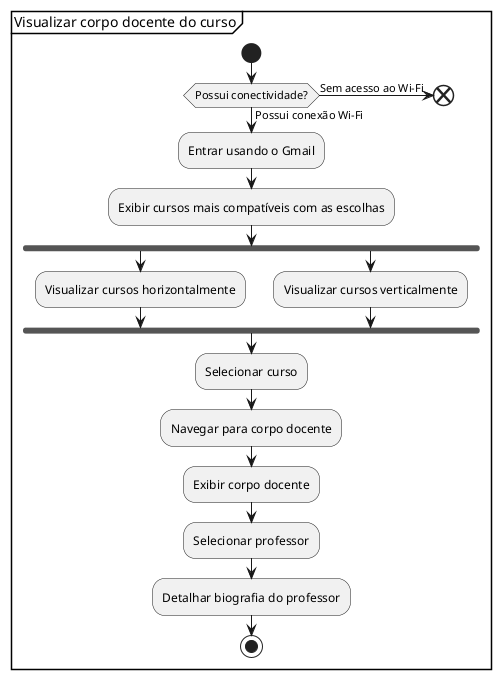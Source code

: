 @startuml "Activity Diagram"

partition "Visualizar corpo docente do curso" {
  start
  if (Possui conectividade?) then (Possui conexão Wi-Fi)
    :Entrar usando o Gmail;
    :Exibir cursos mais compatíveis com as escolhas;
    fork
    :Visualizar cursos horizontalmente;
    fork again
    :Visualizar cursos verticalmente;
    end fork
    :Selecionar curso;
    :Navegar para corpo docente;
    :Exibir corpo docente;
    :Selecionar professor;
    :Detalhar biografia do professor;
    stop
  else (Sem acesso ao Wi-Fi)
    end
  endif
}

@enduml